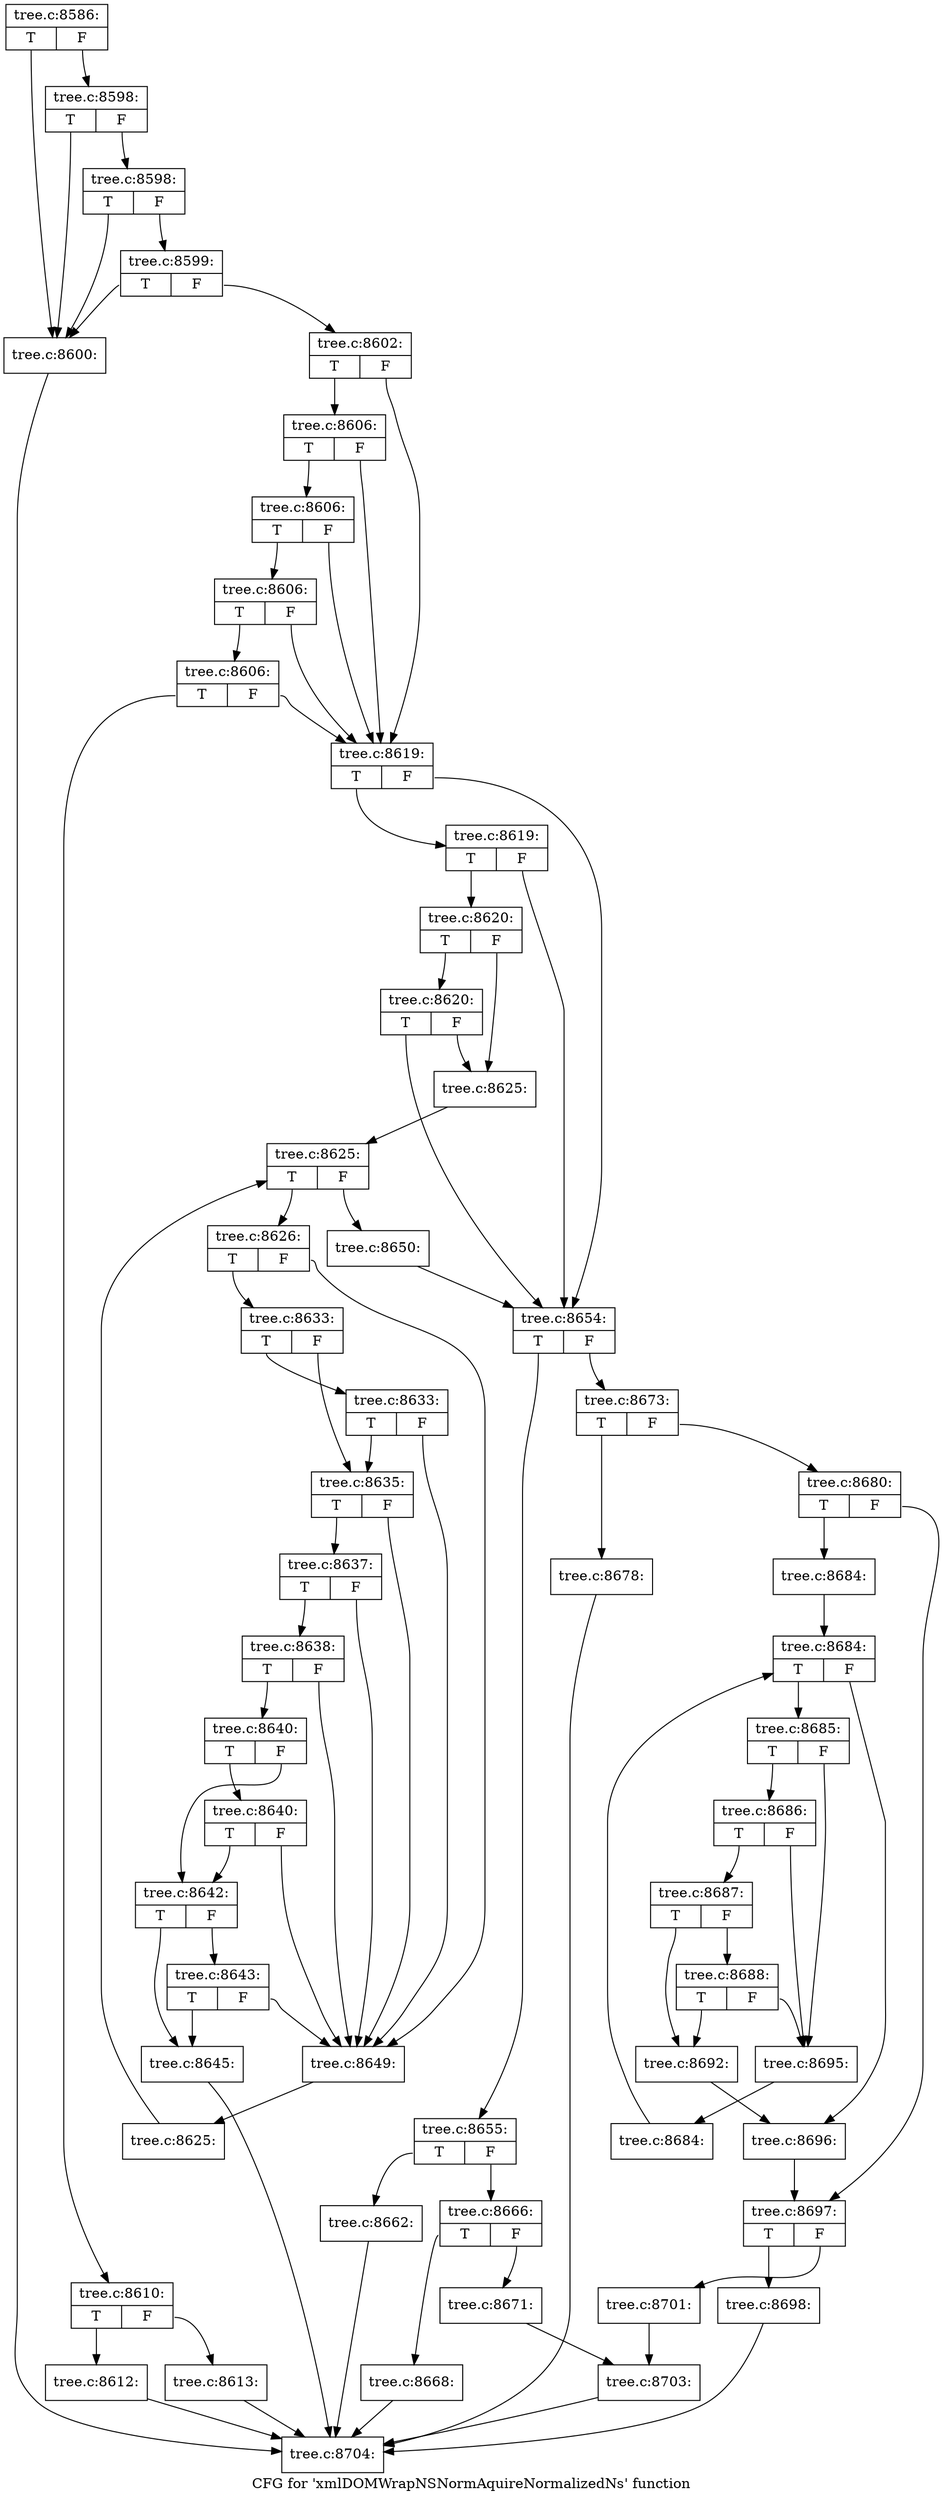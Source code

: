 digraph "CFG for 'xmlDOMWrapNSNormAquireNormalizedNs' function" {
	label="CFG for 'xmlDOMWrapNSNormAquireNormalizedNs' function";

	Node0x487ab30 [shape=record,label="{tree.c:8586:|{<s0>T|<s1>F}}"];
	Node0x487ab30:s0 -> Node0x4885670;
	Node0x487ab30:s1 -> Node0x4885810;
	Node0x4885810 [shape=record,label="{tree.c:8598:|{<s0>T|<s1>F}}"];
	Node0x4885810:s0 -> Node0x4885670;
	Node0x4885810:s1 -> Node0x4885790;
	Node0x4885790 [shape=record,label="{tree.c:8598:|{<s0>T|<s1>F}}"];
	Node0x4885790:s0 -> Node0x4885670;
	Node0x4885790:s1 -> Node0x4885710;
	Node0x4885710 [shape=record,label="{tree.c:8599:|{<s0>T|<s1>F}}"];
	Node0x4885710:s0 -> Node0x4885670;
	Node0x4885710:s1 -> Node0x48856c0;
	Node0x4885670 [shape=record,label="{tree.c:8600:}"];
	Node0x4885670 -> Node0x4883870;
	Node0x48856c0 [shape=record,label="{tree.c:8602:|{<s0>T|<s1>F}}"];
	Node0x48856c0:s0 -> Node0x4886690;
	Node0x48856c0:s1 -> Node0x4886520;
	Node0x4886690 [shape=record,label="{tree.c:8606:|{<s0>T|<s1>F}}"];
	Node0x4886690:s0 -> Node0x4886640;
	Node0x4886690:s1 -> Node0x4886520;
	Node0x4886640 [shape=record,label="{tree.c:8606:|{<s0>T|<s1>F}}"];
	Node0x4886640:s0 -> Node0x48865f0;
	Node0x4886640:s1 -> Node0x4886520;
	Node0x48865f0 [shape=record,label="{tree.c:8606:|{<s0>T|<s1>F}}"];
	Node0x48865f0:s0 -> Node0x4886570;
	Node0x48865f0:s1 -> Node0x4886520;
	Node0x4886570 [shape=record,label="{tree.c:8606:|{<s0>T|<s1>F}}"];
	Node0x4886570:s0 -> Node0x48864d0;
	Node0x4886570:s1 -> Node0x4886520;
	Node0x48864d0 [shape=record,label="{tree.c:8610:|{<s0>T|<s1>F}}"];
	Node0x48864d0:s0 -> Node0x4887ca0;
	Node0x48864d0:s1 -> Node0x4887cf0;
	Node0x4887ca0 [shape=record,label="{tree.c:8612:}"];
	Node0x4887ca0 -> Node0x4883870;
	Node0x4887cf0 [shape=record,label="{tree.c:8613:}"];
	Node0x4887cf0 -> Node0x4883870;
	Node0x4886520 [shape=record,label="{tree.c:8619:|{<s0>T|<s1>F}}"];
	Node0x4886520:s0 -> Node0x4888530;
	Node0x4886520:s1 -> Node0x4888460;
	Node0x4888530 [shape=record,label="{tree.c:8619:|{<s0>T|<s1>F}}"];
	Node0x4888530:s0 -> Node0x48884b0;
	Node0x4888530:s1 -> Node0x4888460;
	Node0x48884b0 [shape=record,label="{tree.c:8620:|{<s0>T|<s1>F}}"];
	Node0x48884b0:s0 -> Node0x4888ae0;
	Node0x48884b0:s1 -> Node0x4888410;
	Node0x4888ae0 [shape=record,label="{tree.c:8620:|{<s0>T|<s1>F}}"];
	Node0x4888ae0:s0 -> Node0x4888460;
	Node0x4888ae0:s1 -> Node0x4888410;
	Node0x4888410 [shape=record,label="{tree.c:8625:}"];
	Node0x4888410 -> Node0x4889210;
	Node0x4889210 [shape=record,label="{tree.c:8625:|{<s0>T|<s1>F}}"];
	Node0x4889210:s0 -> Node0x48894c0;
	Node0x4889210:s1 -> Node0x4888f70;
	Node0x48894c0 [shape=record,label="{tree.c:8626:|{<s0>T|<s1>F}}"];
	Node0x48894c0:s0 -> Node0x4889a40;
	Node0x48894c0:s1 -> Node0x48897f0;
	Node0x4889a40 [shape=record,label="{tree.c:8633:|{<s0>T|<s1>F}}"];
	Node0x4889a40:s0 -> Node0x4889d70;
	Node0x4889a40:s1 -> Node0x48899c0;
	Node0x4889d70 [shape=record,label="{tree.c:8633:|{<s0>T|<s1>F}}"];
	Node0x4889d70:s0 -> Node0x48899c0;
	Node0x4889d70:s1 -> Node0x48897f0;
	Node0x48899c0 [shape=record,label="{tree.c:8635:|{<s0>T|<s1>F}}"];
	Node0x48899c0:s0 -> Node0x4889940;
	Node0x48899c0:s1 -> Node0x48897f0;
	Node0x4889940 [shape=record,label="{tree.c:8637:|{<s0>T|<s1>F}}"];
	Node0x4889940:s0 -> Node0x488a620;
	Node0x4889940:s1 -> Node0x48897f0;
	Node0x488a620 [shape=record,label="{tree.c:8638:|{<s0>T|<s1>F}}"];
	Node0x488a620:s0 -> Node0x48898c0;
	Node0x488a620:s1 -> Node0x48897f0;
	Node0x48898c0 [shape=record,label="{tree.c:8640:|{<s0>T|<s1>F}}"];
	Node0x48898c0:s0 -> Node0x488b0e0;
	Node0x48898c0:s1 -> Node0x4889840;
	Node0x488b0e0 [shape=record,label="{tree.c:8640:|{<s0>T|<s1>F}}"];
	Node0x488b0e0:s0 -> Node0x4889840;
	Node0x488b0e0:s1 -> Node0x48897f0;
	Node0x4889840 [shape=record,label="{tree.c:8642:|{<s0>T|<s1>F}}"];
	Node0x4889840:s0 -> Node0x48897a0;
	Node0x4889840:s1 -> Node0x488b790;
	Node0x488b790 [shape=record,label="{tree.c:8643:|{<s0>T|<s1>F}}"];
	Node0x488b790:s0 -> Node0x48897a0;
	Node0x488b790:s1 -> Node0x48897f0;
	Node0x48897a0 [shape=record,label="{tree.c:8645:}"];
	Node0x48897a0 -> Node0x4883870;
	Node0x48897f0 [shape=record,label="{tree.c:8649:}"];
	Node0x48897f0 -> Node0x4889430;
	Node0x4889430 [shape=record,label="{tree.c:8625:}"];
	Node0x4889430 -> Node0x4889210;
	Node0x4888f70 [shape=record,label="{tree.c:8650:}"];
	Node0x4888f70 -> Node0x4888460;
	Node0x4888460 [shape=record,label="{tree.c:8654:|{<s0>T|<s1>F}}"];
	Node0x4888460:s0 -> Node0x488d130;
	Node0x4888460:s1 -> Node0x488d1d0;
	Node0x488d130 [shape=record,label="{tree.c:8655:|{<s0>T|<s1>F}}"];
	Node0x488d130:s0 -> Node0x488dde0;
	Node0x488d130:s1 -> Node0x488de30;
	Node0x488dde0 [shape=record,label="{tree.c:8662:}"];
	Node0x488dde0 -> Node0x4883870;
	Node0x488de30 [shape=record,label="{tree.c:8666:|{<s0>T|<s1>F}}"];
	Node0x488de30:s0 -> Node0x488e2f0;
	Node0x488de30:s1 -> Node0x488e340;
	Node0x488e2f0 [shape=record,label="{tree.c:8668:}"];
	Node0x488e2f0 -> Node0x4883870;
	Node0x488e340 [shape=record,label="{tree.c:8671:}"];
	Node0x488e340 -> Node0x488d180;
	Node0x488d1d0 [shape=record,label="{tree.c:8673:|{<s0>T|<s1>F}}"];
	Node0x488d1d0:s0 -> Node0x488fc30;
	Node0x488d1d0:s1 -> Node0x488ff60;
	Node0x488fc30 [shape=record,label="{tree.c:8678:}"];
	Node0x488fc30 -> Node0x4883870;
	Node0x488ff60 [shape=record,label="{tree.c:8680:|{<s0>T|<s1>F}}"];
	Node0x488ff60:s0 -> Node0x4890660;
	Node0x488ff60:s1 -> Node0x48906b0;
	Node0x4890660 [shape=record,label="{tree.c:8684:}"];
	Node0x4890660 -> Node0x4890cb0;
	Node0x4890cb0 [shape=record,label="{tree.c:8684:|{<s0>T|<s1>F}}"];
	Node0x4890cb0:s0 -> Node0x4890ee0;
	Node0x4890cb0:s1 -> Node0x4890a50;
	Node0x4890ee0 [shape=record,label="{tree.c:8685:|{<s0>T|<s1>F}}"];
	Node0x4890ee0:s0 -> Node0x4891260;
	Node0x4890ee0:s1 -> Node0x4891190;
	Node0x4891260 [shape=record,label="{tree.c:8686:|{<s0>T|<s1>F}}"];
	Node0x4891260:s0 -> Node0x48911e0;
	Node0x4891260:s1 -> Node0x4891190;
	Node0x48911e0 [shape=record,label="{tree.c:8687:|{<s0>T|<s1>F}}"];
	Node0x48911e0:s0 -> Node0x4891140;
	Node0x48911e0:s1 -> Node0x4891950;
	Node0x4891950 [shape=record,label="{tree.c:8688:|{<s0>T|<s1>F}}"];
	Node0x4891950:s0 -> Node0x4891140;
	Node0x4891950:s1 -> Node0x4891190;
	Node0x4891140 [shape=record,label="{tree.c:8692:}"];
	Node0x4891140 -> Node0x4890a50;
	Node0x4891190 [shape=record,label="{tree.c:8695:}"];
	Node0x4891190 -> Node0x4890e90;
	Node0x4890e90 [shape=record,label="{tree.c:8684:}"];
	Node0x4890e90 -> Node0x4890cb0;
	Node0x4890a50 [shape=record,label="{tree.c:8696:}"];
	Node0x4890a50 -> Node0x48906b0;
	Node0x48906b0 [shape=record,label="{tree.c:8697:|{<s0>T|<s1>F}}"];
	Node0x48906b0:s0 -> Node0x4892e60;
	Node0x48906b0:s1 -> Node0x4892eb0;
	Node0x4892e60 [shape=record,label="{tree.c:8698:}"];
	Node0x4892e60 -> Node0x4883870;
	Node0x4892eb0 [shape=record,label="{tree.c:8701:}"];
	Node0x4892eb0 -> Node0x488d180;
	Node0x488d180 [shape=record,label="{tree.c:8703:}"];
	Node0x488d180 -> Node0x4883870;
	Node0x4883870 [shape=record,label="{tree.c:8704:}"];
}
